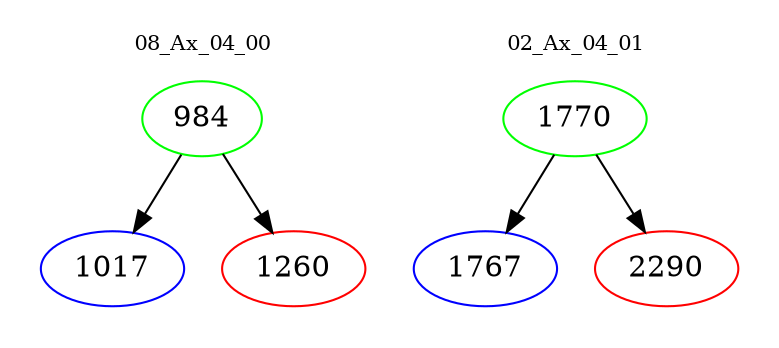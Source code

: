 digraph{
subgraph cluster_0 {
color = white
label = "08_Ax_04_00";
fontsize=10;
T0_984 [label="984", color="green"]
T0_984 -> T0_1017 [color="black"]
T0_1017 [label="1017", color="blue"]
T0_984 -> T0_1260 [color="black"]
T0_1260 [label="1260", color="red"]
}
subgraph cluster_1 {
color = white
label = "02_Ax_04_01";
fontsize=10;
T1_1770 [label="1770", color="green"]
T1_1770 -> T1_1767 [color="black"]
T1_1767 [label="1767", color="blue"]
T1_1770 -> T1_2290 [color="black"]
T1_2290 [label="2290", color="red"]
}
}
